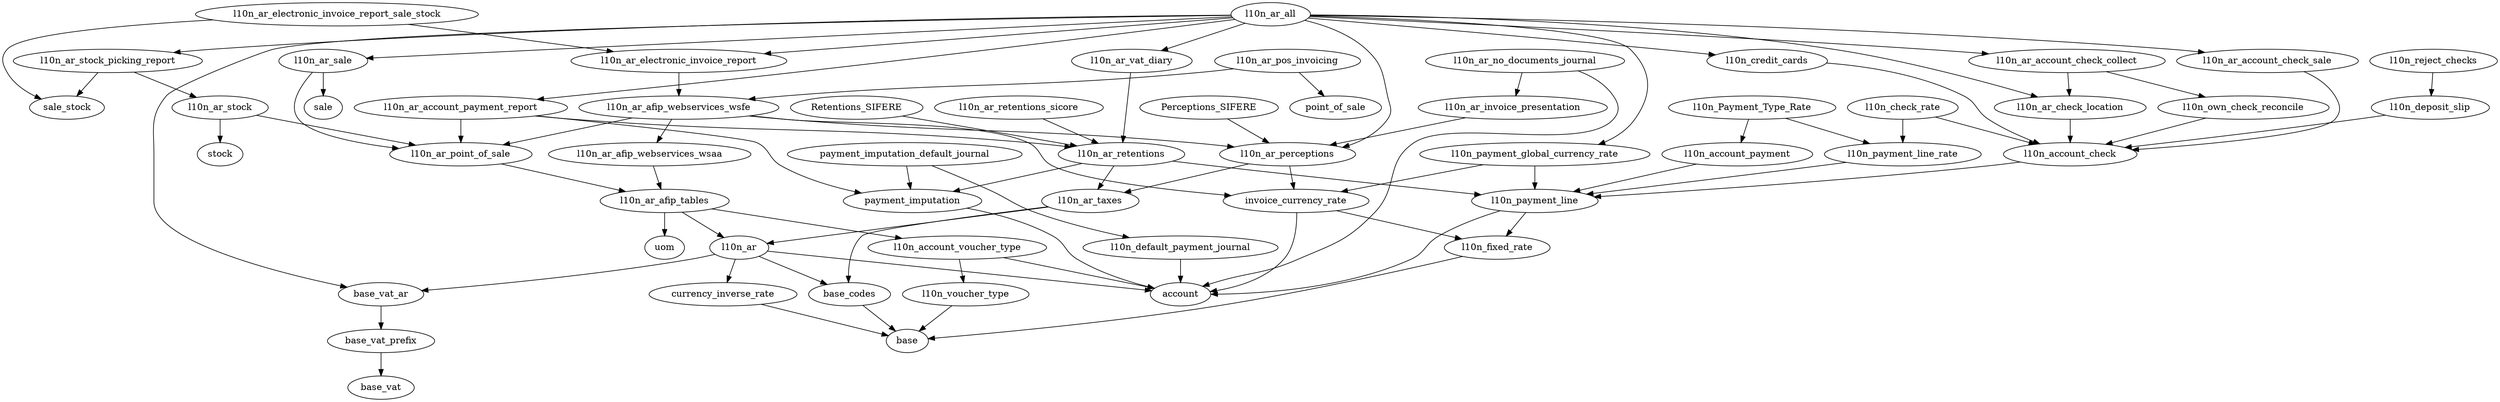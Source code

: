 digraph {
        
    l10n_ar_afip_tables -> l10n_ar;
    l10n_ar_afip_tables -> uom;
    l10n_ar_afip_tables -> l10n_account_voucher_type;


    l10n_ar -> base_vat_ar;
    l10n_ar -> account;
    l10n_ar -> base_codes;
    l10n_ar -> currency_inverse_rate;


    
    l10n_ar_electronic_invoice_report_sale_stock -> l10n_ar_electronic_invoice_report;
    l10n_ar_electronic_invoice_report_sale_stock -> sale_stock;



    l10n_ar_electronic_invoice_report -> l10n_ar_afip_webservices_wsfe;


    l10n_ar_check_location -> l10n_account_check;


    
    l10n_ar_all -> base_vat_ar;
    l10n_ar_all -> l10n_ar_account_check_collect;
    l10n_ar_all -> l10n_ar_account_check_sale;
    l10n_ar_all -> l10n_ar_account_payment_report;
    l10n_ar_all -> l10n_ar_check_location;
    l10n_ar_all -> l10n_ar_electronic_invoice_report;
    l10n_ar_all -> l10n_ar_perceptions;
    l10n_ar_all -> l10n_ar_sale;
    l10n_ar_all -> l10n_ar_stock_picking_report;
    l10n_ar_all -> l10n_ar_vat_diary;
    l10n_ar_all -> l10n_credit_cards;
    l10n_ar_all -> l10n_payment_global_currency_rate;


    
    l10n_ar_afip_webservices_wsfe -> invoice_currency_rate;
    l10n_ar_afip_webservices_wsfe -> l10n_ar_afip_webservices_wsaa;
    l10n_ar_afip_webservices_wsfe -> l10n_ar_perceptions;
    l10n_ar_afip_webservices_wsfe -> l10n_ar_point_of_sale;


    l10n_ar_afip_webservices_wsaa -> l10n_ar_afip_tables;


    
    l10n_ar_pos_invoicing -> l10n_ar_afip_webservices_wsfe;
    l10n_ar_pos_invoicing -> point_of_sale;


    l10n_ar_point_of_sale -> l10n_ar_afip_tables;


    Perceptions_SIFERE -> l10n_ar_perceptions;


    l10n_ar_perceptions -> l10n_ar_taxes;
    l10n_ar_perceptions -> invoice_currency_rate;


    
    l10n_ar_no_documents_journal -> account;
    l10n_ar_no_documents_journal -> l10n_ar_invoice_presentation;


    l10n_ar_invoice_presentation -> l10n_ar_perceptions;


    
    l10n_ar_stock_picking_report -> l10n_ar_stock;
    l10n_ar_stock_picking_report -> sale_stock;


    
    l10n_ar_stock -> stock;
    l10n_ar_stock -> l10n_ar_point_of_sale;


    
    l10n_ar_sale -> sale;
    l10n_ar_sale -> l10n_ar_point_of_sale;


    Retentions_SIFERE -> l10n_ar_retentions;


    l10n_ar_retentions_sicore -> l10n_ar_retentions;


    
    l10n_ar_retentions -> l10n_payment_line;
    l10n_ar_retentions -> l10n_ar_taxes;
    l10n_ar_retentions -> payment_imputation;


    
    l10n_payment_global_currency_rate -> l10n_payment_line;
    l10n_payment_global_currency_rate -> invoice_currency_rate;


    l10n_credit_cards -> l10n_account_check;


    l10n_ar_vat_diary -> l10n_ar_retentions;


    
    l10n_ar_taxes -> base_codes;
    l10n_ar_taxes -> l10n_ar;


    l10n_fixed_rate -> base;


    l10n_deposit_slip -> l10n_account_check;


    l10n_default_payment_journal -> account;


    
    l10n_check_rate -> l10n_payment_line_rate;
    l10n_check_rate -> l10n_account_check;


    
    l10n_account_voucher_type -> l10n_voucher_type;
    l10n_account_voucher_type -> account;


    l10n_account_payment -> l10n_payment_line;


    l10n_account_check -> l10n_payment_line;


    
    invoice_currency_rate -> l10n_fixed_rate;
    invoice_currency_rate -> account;


    
    payment_imputation_default_journal -> payment_imputation;
    payment_imputation_default_journal -> l10n_default_payment_journal;


    payment_imputation -> account;


    l10n_voucher_type -> base;


    l10n_reject_checks -> l10n_deposit_slip;


    
    l10n_Payment_Type_Rate -> l10n_payment_line_rate;
    l10n_Payment_Type_Rate -> l10n_account_payment;


    l10n_payment_line_rate -> l10n_payment_line;

    l10n_payment_line -> account;
    l10n_payment_line -> l10n_fixed_rate;


    l10n_own_check_reconcile -> l10n_account_check;

    l10n_ar_account_payment_report -> l10n_ar_point_of_sale;
    l10n_ar_account_payment_report -> l10n_ar_retentions;
    l10n_ar_account_payment_report -> payment_imputation;
    

    l10n_ar_account_check_sale -> l10n_account_check;


    
    l10n_ar_account_check_collect -> l10n_ar_check_location;
    l10n_ar_account_check_collect -> l10n_own_check_reconcile;


    currency_inverse_rate -> base;


    base_vat_prefix -> base_vat;


    base_vat_ar -> base_vat_prefix;


    base_codes -> base;



}